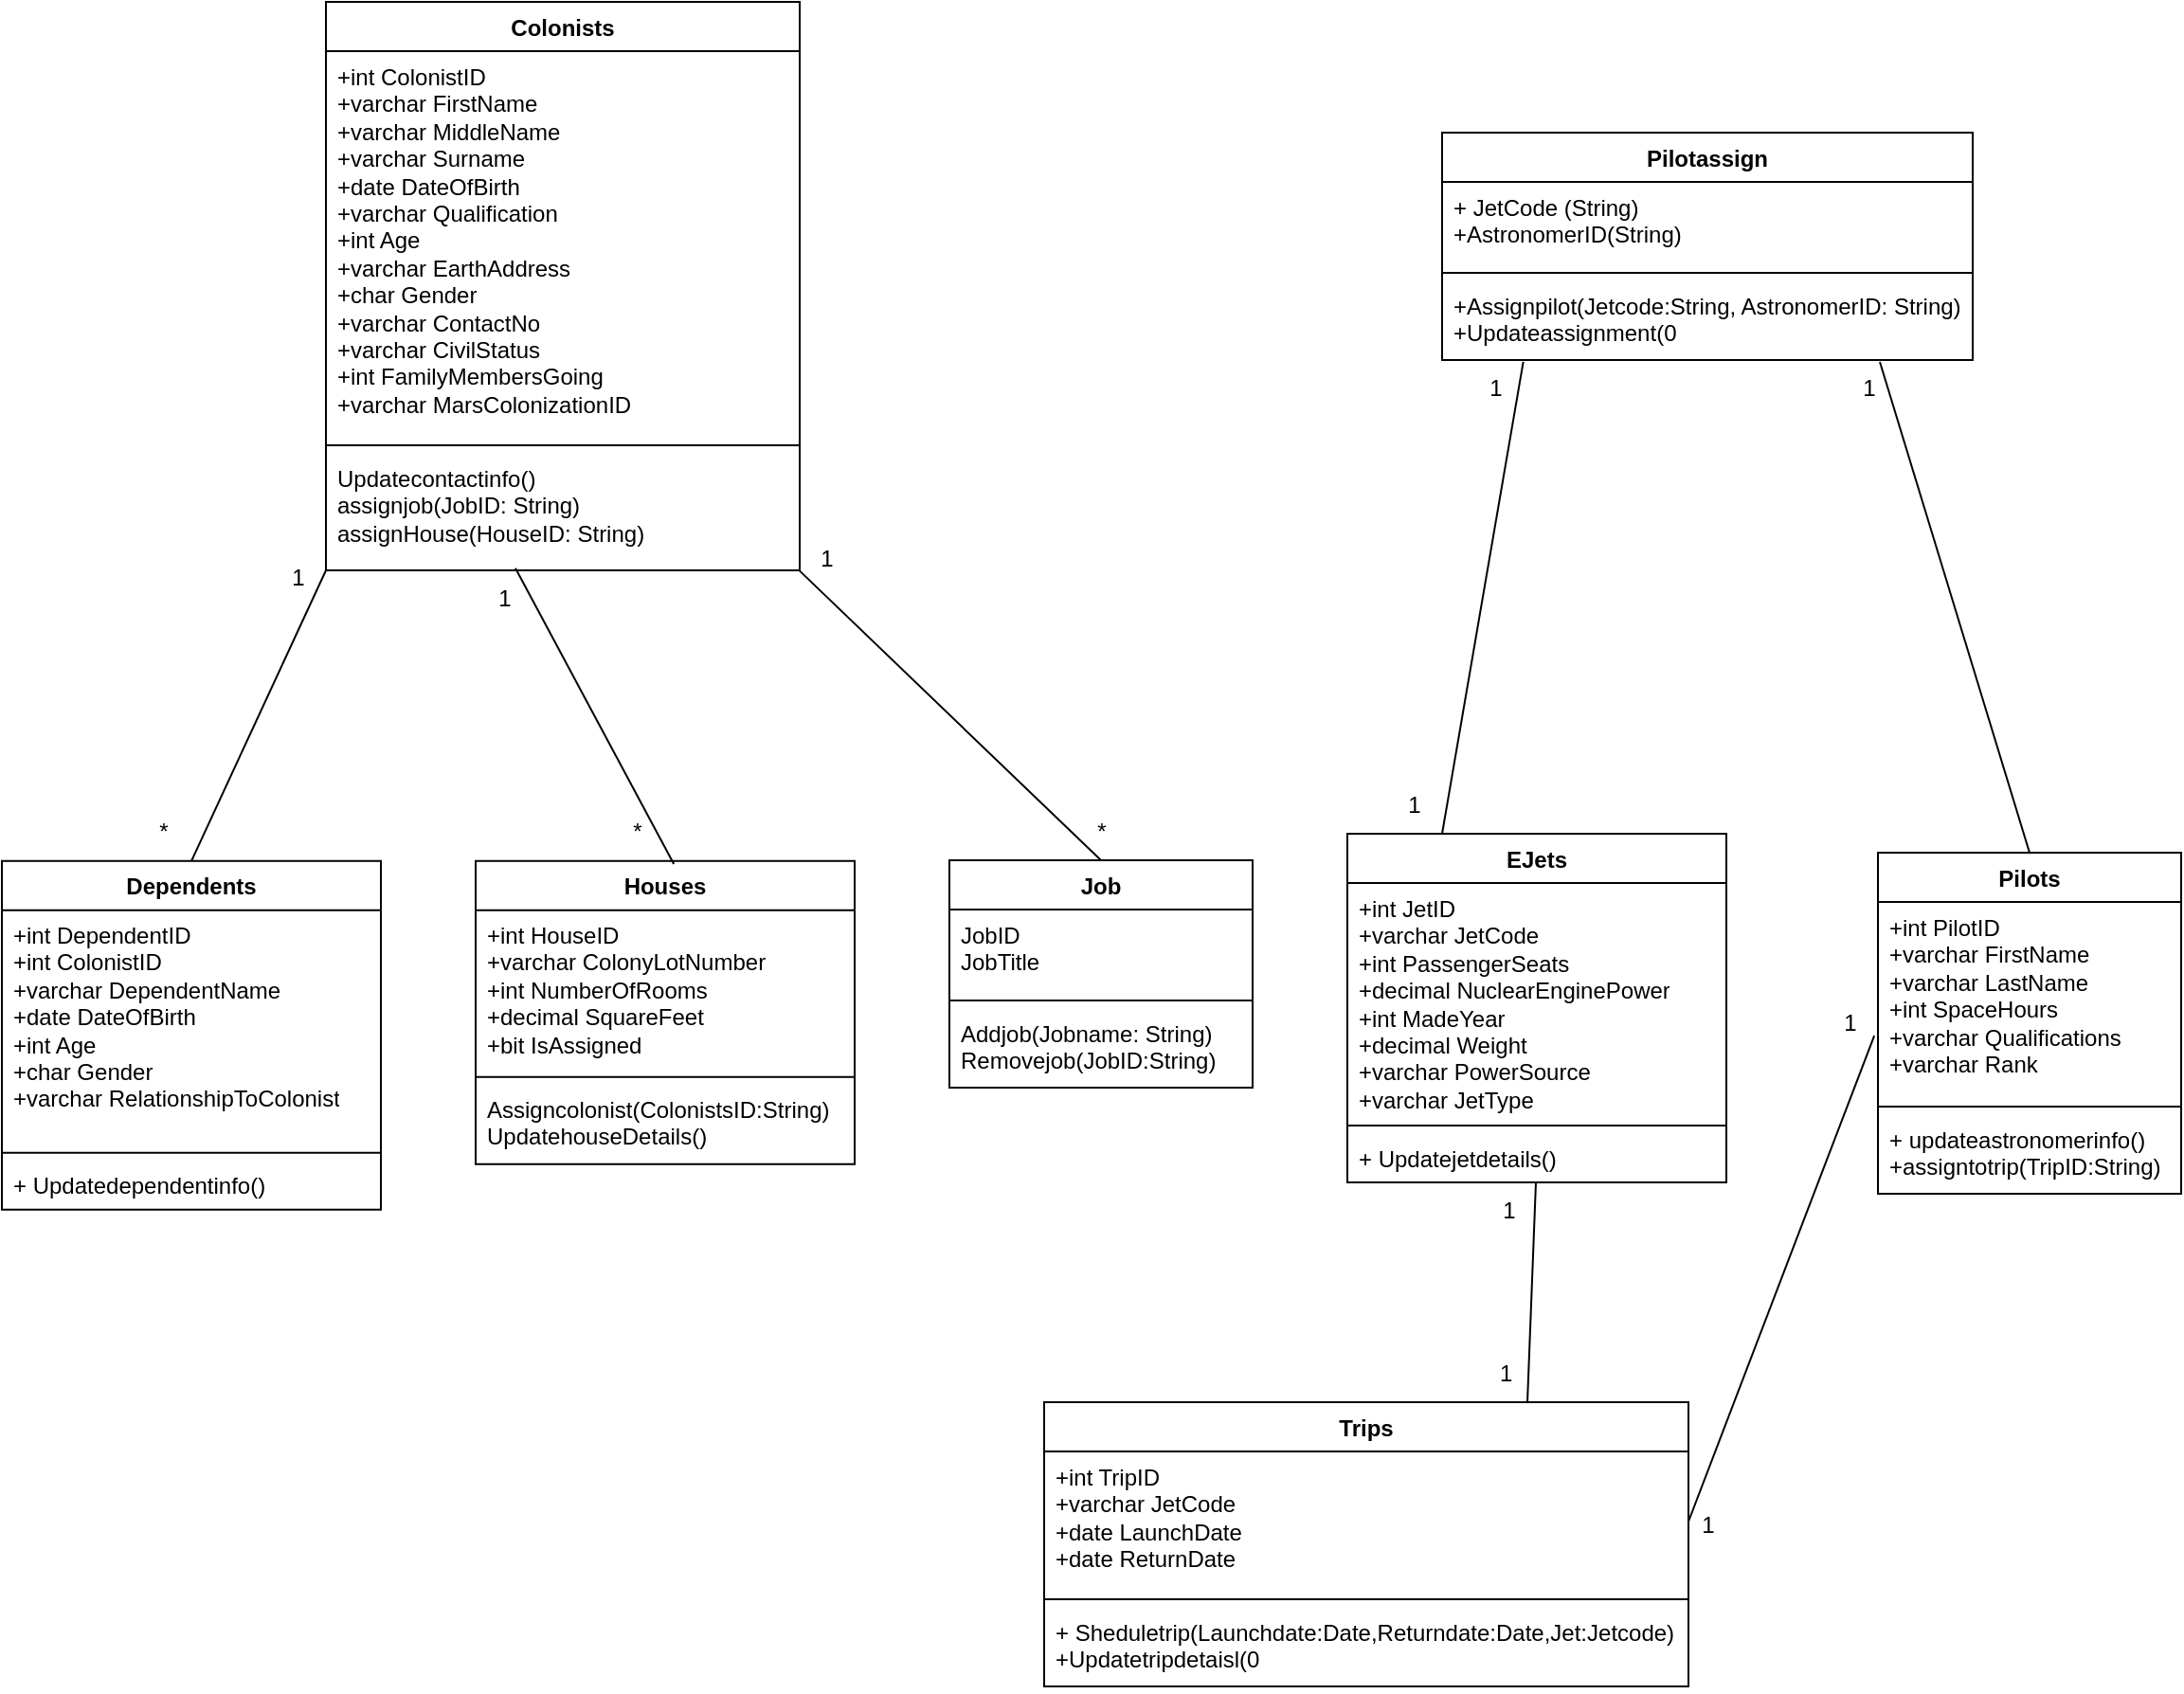 <mxfile version="24.5.1" type="device">
  <diagram id="C5RBs43oDa-KdzZeNtuy" name="Page-1">
    <mxGraphModel dx="367" dy="854" grid="1" gridSize="10" guides="1" tooltips="1" connect="1" arrows="1" fold="1" page="1" pageScale="1" pageWidth="827" pageHeight="1169" math="0" shadow="0">
      <root>
        <mxCell id="WIyWlLk6GJQsqaUBKTNV-0" />
        <mxCell id="WIyWlLk6GJQsqaUBKTNV-1" parent="WIyWlLk6GJQsqaUBKTNV-0" />
        <mxCell id="TljbshQHD7EZZYJfmjkF-4" value="&lt;span style=&quot;text-wrap: nowrap;&quot;&gt;Colonists&lt;/span&gt;" style="swimlane;fontStyle=1;align=center;verticalAlign=top;childLayout=stackLayout;horizontal=1;startSize=26;horizontalStack=0;resizeParent=1;resizeParentMax=0;resizeLast=0;collapsible=1;marginBottom=0;whiteSpace=wrap;html=1;" parent="WIyWlLk6GJQsqaUBKTNV-1" vertex="1">
          <mxGeometry x="1051" y="31" width="250" height="300" as="geometry" />
        </mxCell>
        <mxCell id="TljbshQHD7EZZYJfmjkF-5" value="&lt;span style=&quot;text-wrap: nowrap;&quot;&gt;+int ColonistID&amp;nbsp;&lt;/span&gt;&lt;div&gt;&lt;span style=&quot;text-wrap: nowrap;&quot;&gt;+varchar FirstName&amp;nbsp;&lt;/span&gt;&lt;span style=&quot;text-wrap: nowrap;&quot;&gt;&lt;br&gt;&lt;/span&gt;&lt;/div&gt;&lt;div&gt;&lt;span style=&quot;text-wrap: nowrap;&quot;&gt;+varchar MiddleName&lt;/span&gt;&lt;span style=&quot;text-wrap: nowrap;&quot;&gt;&lt;br&gt;&lt;/span&gt;&lt;/div&gt;&lt;div&gt;&lt;span style=&quot;text-wrap: nowrap;&quot;&gt;+varchar Surname&lt;/span&gt;&lt;span style=&quot;text-wrap: nowrap;&quot;&gt;&lt;br&gt;&lt;/span&gt;&lt;/div&gt;&lt;div&gt;&lt;span style=&quot;text-wrap: nowrap;&quot;&gt;+date DateOfBirth&lt;/span&gt;&lt;span style=&quot;text-wrap: nowrap;&quot;&gt;&lt;br&gt;&lt;/span&gt;&lt;/div&gt;&lt;div&gt;&lt;span style=&quot;text-wrap: nowrap;&quot;&gt;+varchar Qualification&lt;/span&gt;&lt;span style=&quot;text-wrap: nowrap;&quot;&gt;&lt;br&gt;&lt;/span&gt;&lt;/div&gt;&lt;div&gt;&lt;span style=&quot;text-wrap: nowrap;&quot;&gt;+int Age&lt;/span&gt;&lt;span style=&quot;text-wrap: nowrap;&quot;&gt;&lt;br&gt;&lt;/span&gt;&lt;/div&gt;&lt;div&gt;&lt;span style=&quot;text-wrap: nowrap;&quot;&gt;+varchar EarthAddress&lt;/span&gt;&lt;span style=&quot;text-wrap: nowrap;&quot;&gt;&lt;br&gt;&lt;/span&gt;&lt;/div&gt;&lt;div&gt;&lt;span style=&quot;text-wrap: nowrap;&quot;&gt;+char Gender&lt;/span&gt;&lt;span style=&quot;text-wrap: nowrap;&quot;&gt;&lt;br&gt;&lt;/span&gt;&lt;/div&gt;&lt;div&gt;&lt;span style=&quot;text-wrap: nowrap;&quot;&gt;+varchar ContactNo&lt;/span&gt;&lt;span style=&quot;text-wrap: nowrap;&quot;&gt;&lt;br&gt;&lt;/span&gt;&lt;/div&gt;&lt;div&gt;&lt;span style=&quot;text-wrap: nowrap;&quot;&gt;+varchar CivilStatus&lt;/span&gt;&lt;span style=&quot;text-wrap: nowrap;&quot;&gt;&lt;br&gt;&lt;/span&gt;&lt;/div&gt;&lt;div&gt;&lt;span style=&quot;text-wrap: nowrap;&quot;&gt;+int FamilyMembersGoing&lt;/span&gt;&lt;span style=&quot;text-wrap: nowrap;&quot;&gt;&lt;br&gt;&lt;/span&gt;&lt;/div&gt;&lt;div&gt;&lt;span style=&quot;text-wrap: nowrap;&quot;&gt;+varchar MarsColonizationID&lt;/span&gt;&lt;span style=&quot;text-wrap: nowrap;&quot;&gt;&lt;br&gt;&lt;/span&gt;&lt;/div&gt;" style="text;strokeColor=none;fillColor=none;align=left;verticalAlign=top;spacingLeft=4;spacingRight=4;overflow=hidden;rotatable=0;points=[[0,0.5],[1,0.5]];portConstraint=eastwest;whiteSpace=wrap;html=1;" parent="TljbshQHD7EZZYJfmjkF-4" vertex="1">
          <mxGeometry y="26" width="250" height="204" as="geometry" />
        </mxCell>
        <mxCell id="TljbshQHD7EZZYJfmjkF-6" value="" style="line;strokeWidth=1;fillColor=none;align=left;verticalAlign=middle;spacingTop=-1;spacingLeft=3;spacingRight=3;rotatable=0;labelPosition=right;points=[];portConstraint=eastwest;strokeColor=inherit;" parent="TljbshQHD7EZZYJfmjkF-4" vertex="1">
          <mxGeometry y="230" width="250" height="8" as="geometry" />
        </mxCell>
        <mxCell id="TljbshQHD7EZZYJfmjkF-7" value="Updatecontactinfo()&lt;div&gt;assignjob(JobID: String)&lt;/div&gt;&lt;div&gt;assignHouse(HouseID: String)&lt;/div&gt;" style="text;strokeColor=none;fillColor=none;align=left;verticalAlign=top;spacingLeft=4;spacingRight=4;overflow=hidden;rotatable=0;points=[[0,0.5],[1,0.5]];portConstraint=eastwest;whiteSpace=wrap;html=1;" parent="TljbshQHD7EZZYJfmjkF-4" vertex="1">
          <mxGeometry y="238" width="250" height="62" as="geometry" />
        </mxCell>
        <mxCell id="TljbshQHD7EZZYJfmjkF-22" value="&lt;span style=&quot;text-wrap: nowrap;&quot;&gt;Dependents&lt;/span&gt;" style="swimlane;fontStyle=1;align=center;verticalAlign=top;childLayout=stackLayout;horizontal=1;startSize=26;horizontalStack=0;resizeParent=1;resizeParentMax=0;resizeLast=0;collapsible=1;marginBottom=0;whiteSpace=wrap;html=1;" parent="WIyWlLk6GJQsqaUBKTNV-1" vertex="1">
          <mxGeometry x="880" y="484.43" width="200" height="184" as="geometry" />
        </mxCell>
        <mxCell id="TljbshQHD7EZZYJfmjkF-23" value="&lt;span style=&quot;text-wrap: nowrap;&quot;&gt;+int DependentID&lt;/span&gt;&lt;div&gt;&lt;span style=&quot;text-wrap: nowrap;&quot;&gt;+int ColonistID&lt;/span&gt;&lt;span style=&quot;text-wrap: nowrap;&quot;&gt;&lt;br&gt;&lt;/span&gt;&lt;/div&gt;&lt;div&gt;&lt;span style=&quot;text-wrap: nowrap;&quot;&gt;+varchar DependentName&lt;/span&gt;&lt;span style=&quot;text-wrap: nowrap;&quot;&gt;&lt;br&gt;&lt;/span&gt;&lt;/div&gt;&lt;div&gt;&lt;span style=&quot;text-wrap: nowrap;&quot;&gt;+date DateOfBirth&lt;/span&gt;&lt;span style=&quot;text-wrap: nowrap;&quot;&gt;&lt;br&gt;&lt;/span&gt;&lt;/div&gt;&lt;div&gt;&lt;span style=&quot;text-wrap: nowrap;&quot;&gt;+int Age&lt;/span&gt;&lt;span style=&quot;text-wrap: nowrap;&quot;&gt;&lt;br&gt;&lt;/span&gt;&lt;/div&gt;&lt;div&gt;&lt;span style=&quot;text-wrap: nowrap;&quot;&gt;+char Gender&lt;/span&gt;&lt;span style=&quot;text-wrap: nowrap;&quot;&gt;&lt;br&gt;&lt;/span&gt;&lt;/div&gt;&lt;div&gt;&lt;span style=&quot;text-wrap: nowrap;&quot;&gt;+varchar RelationshipToColonist&lt;/span&gt;&lt;span style=&quot;text-wrap: nowrap;&quot;&gt;&lt;br&gt;&lt;/span&gt;&lt;/div&gt;" style="text;strokeColor=none;fillColor=none;align=left;verticalAlign=top;spacingLeft=4;spacingRight=4;overflow=hidden;rotatable=0;points=[[0,0.5],[1,0.5]];portConstraint=eastwest;whiteSpace=wrap;html=1;" parent="TljbshQHD7EZZYJfmjkF-22" vertex="1">
          <mxGeometry y="26" width="200" height="124" as="geometry" />
        </mxCell>
        <mxCell id="TljbshQHD7EZZYJfmjkF-24" value="" style="line;strokeWidth=1;fillColor=none;align=left;verticalAlign=middle;spacingTop=-1;spacingLeft=3;spacingRight=3;rotatable=0;labelPosition=right;points=[];portConstraint=eastwest;strokeColor=inherit;" parent="TljbshQHD7EZZYJfmjkF-22" vertex="1">
          <mxGeometry y="150" width="200" height="8" as="geometry" />
        </mxCell>
        <mxCell id="TljbshQHD7EZZYJfmjkF-25" value="+ Updatedependentinfo()" style="text;strokeColor=none;fillColor=none;align=left;verticalAlign=top;spacingLeft=4;spacingRight=4;overflow=hidden;rotatable=0;points=[[0,0.5],[1,0.5]];portConstraint=eastwest;whiteSpace=wrap;html=1;" parent="TljbshQHD7EZZYJfmjkF-22" vertex="1">
          <mxGeometry y="158" width="200" height="26" as="geometry" />
        </mxCell>
        <mxCell id="TljbshQHD7EZZYJfmjkF-26" value="&lt;span style=&quot;text-wrap: nowrap;&quot;&gt;Houses&lt;/span&gt;" style="swimlane;fontStyle=1;align=center;verticalAlign=top;childLayout=stackLayout;horizontal=1;startSize=26;horizontalStack=0;resizeParent=1;resizeParentMax=0;resizeLast=0;collapsible=1;marginBottom=0;whiteSpace=wrap;html=1;" parent="WIyWlLk6GJQsqaUBKTNV-1" vertex="1">
          <mxGeometry x="1130" y="484.43" width="200" height="160" as="geometry" />
        </mxCell>
        <mxCell id="TljbshQHD7EZZYJfmjkF-27" value="&lt;span style=&quot;text-wrap: nowrap;&quot;&gt;+int HouseID&lt;/span&gt;&lt;div&gt;&lt;span style=&quot;text-wrap: nowrap;&quot;&gt;+varchar ColonyLotNumber&lt;/span&gt;&lt;span style=&quot;text-wrap: nowrap;&quot;&gt;&lt;br&gt;&lt;/span&gt;&lt;/div&gt;&lt;div&gt;&lt;span style=&quot;text-wrap: nowrap;&quot;&gt;+int NumberOfRooms&lt;/span&gt;&lt;span style=&quot;text-wrap: nowrap;&quot;&gt;&lt;br&gt;&lt;/span&gt;&lt;/div&gt;&lt;div&gt;&lt;span style=&quot;text-wrap: nowrap;&quot;&gt;+decimal SquareFeet&lt;/span&gt;&lt;span style=&quot;text-wrap: nowrap;&quot;&gt;&lt;br&gt;&lt;/span&gt;&lt;/div&gt;&lt;div&gt;&lt;span style=&quot;text-wrap: nowrap;&quot;&gt;+bit IsAssigned&lt;/span&gt;&lt;span style=&quot;text-wrap: nowrap;&quot;&gt;&lt;br&gt;&lt;/span&gt;&lt;/div&gt;" style="text;strokeColor=none;fillColor=none;align=left;verticalAlign=top;spacingLeft=4;spacingRight=4;overflow=hidden;rotatable=0;points=[[0,0.5],[1,0.5]];portConstraint=eastwest;whiteSpace=wrap;html=1;" parent="TljbshQHD7EZZYJfmjkF-26" vertex="1">
          <mxGeometry y="26" width="200" height="84" as="geometry" />
        </mxCell>
        <mxCell id="TljbshQHD7EZZYJfmjkF-28" value="" style="line;strokeWidth=1;fillColor=none;align=left;verticalAlign=middle;spacingTop=-1;spacingLeft=3;spacingRight=3;rotatable=0;labelPosition=right;points=[];portConstraint=eastwest;strokeColor=inherit;" parent="TljbshQHD7EZZYJfmjkF-26" vertex="1">
          <mxGeometry y="110" width="200" height="8" as="geometry" />
        </mxCell>
        <mxCell id="TljbshQHD7EZZYJfmjkF-29" value="Assigncolonist(ColonistsID:String)&lt;div&gt;UpdatehouseDetails()&lt;/div&gt;" style="text;strokeColor=none;fillColor=none;align=left;verticalAlign=top;spacingLeft=4;spacingRight=4;overflow=hidden;rotatable=0;points=[[0,0.5],[1,0.5]];portConstraint=eastwest;whiteSpace=wrap;html=1;" parent="TljbshQHD7EZZYJfmjkF-26" vertex="1">
          <mxGeometry y="118" width="200" height="42" as="geometry" />
        </mxCell>
        <mxCell id="TljbshQHD7EZZYJfmjkF-30" value="Job" style="swimlane;fontStyle=1;align=center;verticalAlign=top;childLayout=stackLayout;horizontal=1;startSize=26;horizontalStack=0;resizeParent=1;resizeParentMax=0;resizeLast=0;collapsible=1;marginBottom=0;whiteSpace=wrap;html=1;" parent="WIyWlLk6GJQsqaUBKTNV-1" vertex="1">
          <mxGeometry x="1380" y="484" width="160" height="120" as="geometry" />
        </mxCell>
        <mxCell id="TljbshQHD7EZZYJfmjkF-31" value="JobID&lt;div&gt;JobTitle&lt;/div&gt;" style="text;strokeColor=none;fillColor=none;align=left;verticalAlign=top;spacingLeft=4;spacingRight=4;overflow=hidden;rotatable=0;points=[[0,0.5],[1,0.5]];portConstraint=eastwest;whiteSpace=wrap;html=1;" parent="TljbshQHD7EZZYJfmjkF-30" vertex="1">
          <mxGeometry y="26" width="160" height="44" as="geometry" />
        </mxCell>
        <mxCell id="TljbshQHD7EZZYJfmjkF-32" value="" style="line;strokeWidth=1;fillColor=none;align=left;verticalAlign=middle;spacingTop=-1;spacingLeft=3;spacingRight=3;rotatable=0;labelPosition=right;points=[];portConstraint=eastwest;strokeColor=inherit;" parent="TljbshQHD7EZZYJfmjkF-30" vertex="1">
          <mxGeometry y="70" width="160" height="8" as="geometry" />
        </mxCell>
        <mxCell id="TljbshQHD7EZZYJfmjkF-33" value="Addjob(Jobname: String)&lt;div&gt;Removejob(JobID:String)&lt;/div&gt;" style="text;strokeColor=none;fillColor=none;align=left;verticalAlign=top;spacingLeft=4;spacingRight=4;overflow=hidden;rotatable=0;points=[[0,0.5],[1,0.5]];portConstraint=eastwest;whiteSpace=wrap;html=1;" parent="TljbshQHD7EZZYJfmjkF-30" vertex="1">
          <mxGeometry y="78" width="160" height="42" as="geometry" />
        </mxCell>
        <mxCell id="TljbshQHD7EZZYJfmjkF-34" value="Pilotassign" style="swimlane;fontStyle=1;align=center;verticalAlign=top;childLayout=stackLayout;horizontal=1;startSize=26;horizontalStack=0;resizeParent=1;resizeParentMax=0;resizeLast=0;collapsible=1;marginBottom=0;whiteSpace=wrap;html=1;" parent="WIyWlLk6GJQsqaUBKTNV-1" vertex="1">
          <mxGeometry x="1640" y="100" width="280" height="120" as="geometry" />
        </mxCell>
        <mxCell id="TljbshQHD7EZZYJfmjkF-35" value="+ JetCode (String)&lt;div&gt;+AstronomerID&lt;span style=&quot;background-color: initial;&quot;&gt;(String)&amp;nbsp;&lt;/span&gt;&lt;/div&gt;" style="text;strokeColor=none;fillColor=none;align=left;verticalAlign=top;spacingLeft=4;spacingRight=4;overflow=hidden;rotatable=0;points=[[0,0.5],[1,0.5]];portConstraint=eastwest;whiteSpace=wrap;html=1;" parent="TljbshQHD7EZZYJfmjkF-34" vertex="1">
          <mxGeometry y="26" width="280" height="44" as="geometry" />
        </mxCell>
        <mxCell id="TljbshQHD7EZZYJfmjkF-36" value="" style="line;strokeWidth=1;fillColor=none;align=left;verticalAlign=middle;spacingTop=-1;spacingLeft=3;spacingRight=3;rotatable=0;labelPosition=right;points=[];portConstraint=eastwest;strokeColor=inherit;" parent="TljbshQHD7EZZYJfmjkF-34" vertex="1">
          <mxGeometry y="70" width="280" height="8" as="geometry" />
        </mxCell>
        <mxCell id="TljbshQHD7EZZYJfmjkF-37" value="+Assignpilot(Jetcode:String, AstronomerID: String)&lt;div&gt;+Updateassignment(0&lt;/div&gt;" style="text;strokeColor=none;fillColor=none;align=left;verticalAlign=top;spacingLeft=4;spacingRight=4;overflow=hidden;rotatable=0;points=[[0,0.5],[1,0.5]];portConstraint=eastwest;whiteSpace=wrap;html=1;" parent="TljbshQHD7EZZYJfmjkF-34" vertex="1">
          <mxGeometry y="78" width="280" height="42" as="geometry" />
        </mxCell>
        <mxCell id="TljbshQHD7EZZYJfmjkF-38" value="&lt;span style=&quot;text-wrap: nowrap;&quot;&gt;EJets&lt;/span&gt;" style="swimlane;fontStyle=1;align=center;verticalAlign=top;childLayout=stackLayout;horizontal=1;startSize=26;horizontalStack=0;resizeParent=1;resizeParentMax=0;resizeLast=0;collapsible=1;marginBottom=0;whiteSpace=wrap;html=1;" parent="WIyWlLk6GJQsqaUBKTNV-1" vertex="1">
          <mxGeometry x="1590" y="470" width="200" height="184" as="geometry" />
        </mxCell>
        <mxCell id="TljbshQHD7EZZYJfmjkF-39" value="&lt;span style=&quot;text-wrap: nowrap;&quot;&gt;+int JetID&lt;/span&gt;&lt;div&gt;&lt;span style=&quot;text-wrap: nowrap;&quot;&gt;+varchar JetCode&lt;/span&gt;&lt;span style=&quot;text-wrap: nowrap;&quot;&gt;&lt;br&gt;&lt;/span&gt;&lt;/div&gt;&lt;div&gt;&lt;span style=&quot;text-wrap: nowrap;&quot;&gt;+int PassengerSeats&lt;/span&gt;&lt;span style=&quot;text-wrap: nowrap;&quot;&gt;&lt;br&gt;&lt;/span&gt;&lt;/div&gt;&lt;div&gt;&lt;span style=&quot;text-wrap: nowrap;&quot;&gt;+decimal NuclearEnginePower&lt;/span&gt;&lt;span style=&quot;text-wrap: nowrap;&quot;&gt;&lt;br&gt;&lt;/span&gt;&lt;/div&gt;&lt;div&gt;&lt;span style=&quot;text-wrap: nowrap;&quot;&gt;+int MadeYear&lt;/span&gt;&lt;span style=&quot;text-wrap: nowrap;&quot;&gt;&lt;br&gt;&lt;/span&gt;&lt;/div&gt;&lt;div&gt;&lt;span style=&quot;text-wrap: nowrap;&quot;&gt;+decimal Weight&lt;/span&gt;&lt;span style=&quot;text-wrap: nowrap;&quot;&gt;&lt;br&gt;&lt;/span&gt;&lt;/div&gt;&lt;div&gt;&lt;span style=&quot;text-wrap: nowrap;&quot;&gt;+varchar PowerSource&lt;/span&gt;&lt;span style=&quot;text-wrap: nowrap;&quot;&gt;&lt;br&gt;&lt;/span&gt;&lt;/div&gt;&lt;div&gt;&lt;span style=&quot;text-wrap: nowrap;&quot;&gt;+varchar JetType&lt;/span&gt;&lt;span style=&quot;text-wrap: nowrap;&quot;&gt;&lt;br&gt;&lt;/span&gt;&lt;/div&gt;" style="text;strokeColor=none;fillColor=none;align=left;verticalAlign=top;spacingLeft=4;spacingRight=4;overflow=hidden;rotatable=0;points=[[0,0.5],[1,0.5]];portConstraint=eastwest;whiteSpace=wrap;html=1;" parent="TljbshQHD7EZZYJfmjkF-38" vertex="1">
          <mxGeometry y="26" width="200" height="124" as="geometry" />
        </mxCell>
        <mxCell id="TljbshQHD7EZZYJfmjkF-40" value="" style="line;strokeWidth=1;fillColor=none;align=left;verticalAlign=middle;spacingTop=-1;spacingLeft=3;spacingRight=3;rotatable=0;labelPosition=right;points=[];portConstraint=eastwest;strokeColor=inherit;" parent="TljbshQHD7EZZYJfmjkF-38" vertex="1">
          <mxGeometry y="150" width="200" height="8" as="geometry" />
        </mxCell>
        <mxCell id="TljbshQHD7EZZYJfmjkF-41" value="+ Updatejetdetails()" style="text;strokeColor=none;fillColor=none;align=left;verticalAlign=top;spacingLeft=4;spacingRight=4;overflow=hidden;rotatable=0;points=[[0,0.5],[1,0.5]];portConstraint=eastwest;whiteSpace=wrap;html=1;" parent="TljbshQHD7EZZYJfmjkF-38" vertex="1">
          <mxGeometry y="158" width="200" height="26" as="geometry" />
        </mxCell>
        <mxCell id="TljbshQHD7EZZYJfmjkF-43" value="&lt;span style=&quot;text-wrap: nowrap;&quot;&gt;Pilots&lt;/span&gt;" style="swimlane;fontStyle=1;align=center;verticalAlign=top;childLayout=stackLayout;horizontal=1;startSize=26;horizontalStack=0;resizeParent=1;resizeParentMax=0;resizeLast=0;collapsible=1;marginBottom=0;whiteSpace=wrap;html=1;" parent="WIyWlLk6GJQsqaUBKTNV-1" vertex="1">
          <mxGeometry x="1870" y="480" width="160" height="180" as="geometry" />
        </mxCell>
        <mxCell id="TljbshQHD7EZZYJfmjkF-44" value="&lt;span style=&quot;text-wrap: nowrap;&quot;&gt;+int PilotID&lt;/span&gt;&lt;div&gt;&lt;span style=&quot;text-wrap: nowrap;&quot;&gt;+varchar FirstName&lt;/span&gt;&lt;br&gt;&lt;/div&gt;&lt;div&gt;&lt;span style=&quot;text-wrap: nowrap;&quot;&gt;+varchar LastName&lt;/span&gt;&lt;span style=&quot;text-wrap: nowrap;&quot;&gt;&lt;br&gt;&lt;/span&gt;&lt;/div&gt;&lt;div&gt;&lt;span style=&quot;text-wrap: nowrap;&quot;&gt;+int SpaceHours&lt;/span&gt;&lt;span style=&quot;text-wrap: nowrap;&quot;&gt;&lt;br&gt;&lt;/span&gt;&lt;/div&gt;&lt;div&gt;&lt;span style=&quot;text-wrap: nowrap;&quot;&gt;+varchar Qualifications&lt;/span&gt;&lt;span style=&quot;text-wrap: nowrap;&quot;&gt;&lt;br&gt;&lt;/span&gt;&lt;/div&gt;&lt;div&gt;&lt;span style=&quot;text-wrap: nowrap;&quot;&gt;+varchar Rank&lt;/span&gt;&lt;span style=&quot;text-wrap: nowrap;&quot;&gt;&lt;br&gt;&lt;/span&gt;&lt;/div&gt;" style="text;strokeColor=none;fillColor=none;align=left;verticalAlign=top;spacingLeft=4;spacingRight=4;overflow=hidden;rotatable=0;points=[[0,0.5],[1,0.5]];portConstraint=eastwest;whiteSpace=wrap;html=1;" parent="TljbshQHD7EZZYJfmjkF-43" vertex="1">
          <mxGeometry y="26" width="160" height="104" as="geometry" />
        </mxCell>
        <mxCell id="TljbshQHD7EZZYJfmjkF-45" value="" style="line;strokeWidth=1;fillColor=none;align=left;verticalAlign=middle;spacingTop=-1;spacingLeft=3;spacingRight=3;rotatable=0;labelPosition=right;points=[];portConstraint=eastwest;strokeColor=inherit;" parent="TljbshQHD7EZZYJfmjkF-43" vertex="1">
          <mxGeometry y="130" width="160" height="8" as="geometry" />
        </mxCell>
        <mxCell id="TljbshQHD7EZZYJfmjkF-46" value="+ updateastronomerinfo()&lt;div&gt;+assigntotrip(TripID:String)&lt;/div&gt;" style="text;strokeColor=none;fillColor=none;align=left;verticalAlign=top;spacingLeft=4;spacingRight=4;overflow=hidden;rotatable=0;points=[[0,0.5],[1,0.5]];portConstraint=eastwest;whiteSpace=wrap;html=1;" parent="TljbshQHD7EZZYJfmjkF-43" vertex="1">
          <mxGeometry y="138" width="160" height="42" as="geometry" />
        </mxCell>
        <mxCell id="TljbshQHD7EZZYJfmjkF-47" value="&lt;span style=&quot;text-wrap: nowrap;&quot;&gt;Trips&lt;/span&gt;" style="swimlane;fontStyle=1;align=center;verticalAlign=top;childLayout=stackLayout;horizontal=1;startSize=26;horizontalStack=0;resizeParent=1;resizeParentMax=0;resizeLast=0;collapsible=1;marginBottom=0;whiteSpace=wrap;html=1;" parent="WIyWlLk6GJQsqaUBKTNV-1" vertex="1">
          <mxGeometry x="1430" y="770" width="340" height="150" as="geometry" />
        </mxCell>
        <mxCell id="TljbshQHD7EZZYJfmjkF-48" value="&lt;span style=&quot;text-wrap: nowrap;&quot;&gt;+int TripID&lt;/span&gt;&lt;div&gt;&lt;span style=&quot;text-wrap: nowrap;&quot;&gt;+varchar JetCode&lt;/span&gt;&lt;span style=&quot;text-wrap: nowrap;&quot;&gt;&lt;br&gt;&lt;/span&gt;&lt;/div&gt;&lt;div&gt;&lt;span style=&quot;text-wrap: nowrap;&quot;&gt;+date LaunchDate&lt;/span&gt;&lt;span style=&quot;text-wrap: nowrap;&quot;&gt;&lt;br&gt;&lt;/span&gt;&lt;/div&gt;&lt;div&gt;&lt;span style=&quot;text-wrap: nowrap;&quot;&gt;+date ReturnDate&lt;/span&gt;&lt;span style=&quot;text-wrap: nowrap;&quot;&gt;&lt;br&gt;&lt;/span&gt;&lt;/div&gt;" style="text;strokeColor=none;fillColor=none;align=left;verticalAlign=top;spacingLeft=4;spacingRight=4;overflow=hidden;rotatable=0;points=[[0,0.5],[1,0.5]];portConstraint=eastwest;whiteSpace=wrap;html=1;" parent="TljbshQHD7EZZYJfmjkF-47" vertex="1">
          <mxGeometry y="26" width="340" height="74" as="geometry" />
        </mxCell>
        <mxCell id="TljbshQHD7EZZYJfmjkF-49" value="" style="line;strokeWidth=1;fillColor=none;align=left;verticalAlign=middle;spacingTop=-1;spacingLeft=3;spacingRight=3;rotatable=0;labelPosition=right;points=[];portConstraint=eastwest;strokeColor=inherit;" parent="TljbshQHD7EZZYJfmjkF-47" vertex="1">
          <mxGeometry y="100" width="340" height="8" as="geometry" />
        </mxCell>
        <mxCell id="TljbshQHD7EZZYJfmjkF-50" value="+ Sheduletrip(Launchdate:Date,Returndate:Date,Jet:Jetcode)&lt;div&gt;+Updatetripdetaisl(0&lt;/div&gt;" style="text;strokeColor=none;fillColor=none;align=left;verticalAlign=top;spacingLeft=4;spacingRight=4;overflow=hidden;rotatable=0;points=[[0,0.5],[1,0.5]];portConstraint=eastwest;whiteSpace=wrap;html=1;" parent="TljbshQHD7EZZYJfmjkF-47" vertex="1">
          <mxGeometry y="108" width="340" height="42" as="geometry" />
        </mxCell>
        <mxCell id="TljbshQHD7EZZYJfmjkF-53" value="" style="endArrow=none;html=1;rounded=0;entryX=0;entryY=1;entryDx=0;entryDy=0;exitX=0.5;exitY=0;exitDx=0;exitDy=0;" parent="WIyWlLk6GJQsqaUBKTNV-1" source="TljbshQHD7EZZYJfmjkF-22" target="TljbshQHD7EZZYJfmjkF-4" edge="1">
          <mxGeometry width="50" height="50" relative="1" as="geometry">
            <mxPoint x="950" y="430" as="sourcePoint" />
            <mxPoint x="1000" y="380" as="targetPoint" />
          </mxGeometry>
        </mxCell>
        <mxCell id="TljbshQHD7EZZYJfmjkF-55" value="" style="endArrow=none;html=1;rounded=0;entryX=0.998;entryY=0.997;entryDx=0;entryDy=0;entryPerimeter=0;exitX=0.5;exitY=0;exitDx=0;exitDy=0;" parent="WIyWlLk6GJQsqaUBKTNV-1" source="TljbshQHD7EZZYJfmjkF-30" target="TljbshQHD7EZZYJfmjkF-7" edge="1">
          <mxGeometry width="50" height="50" relative="1" as="geometry">
            <mxPoint x="1370" y="480" as="sourcePoint" />
            <mxPoint x="1186" y="341" as="targetPoint" />
          </mxGeometry>
        </mxCell>
        <mxCell id="TljbshQHD7EZZYJfmjkF-56" value="*" style="text;html=1;align=center;verticalAlign=middle;resizable=0;points=[];autosize=1;strokeColor=none;fillColor=none;" parent="WIyWlLk6GJQsqaUBKTNV-1" vertex="1">
          <mxGeometry x="950" y="454" width="30" height="30" as="geometry" />
        </mxCell>
        <mxCell id="TljbshQHD7EZZYJfmjkF-57" value="1" style="text;html=1;align=center;verticalAlign=middle;resizable=0;points=[];autosize=1;strokeColor=none;fillColor=none;" parent="WIyWlLk6GJQsqaUBKTNV-1" vertex="1">
          <mxGeometry x="1021" y="320" width="30" height="30" as="geometry" />
        </mxCell>
        <mxCell id="TljbshQHD7EZZYJfmjkF-58" value="" style="endArrow=none;html=1;rounded=0;exitX=0.523;exitY=0.01;exitDx=0;exitDy=0;exitPerimeter=0;entryX=0.4;entryY=0.982;entryDx=0;entryDy=0;entryPerimeter=0;" parent="WIyWlLk6GJQsqaUBKTNV-1" edge="1" target="TljbshQHD7EZZYJfmjkF-7" source="TljbshQHD7EZZYJfmjkF-26">
          <mxGeometry width="50" height="50" relative="1" as="geometry">
            <mxPoint x="1164" y="484.43" as="sourcePoint" />
            <mxPoint x="1150" y="350" as="targetPoint" />
          </mxGeometry>
        </mxCell>
        <mxCell id="TljbshQHD7EZZYJfmjkF-59" value="1" style="text;html=1;align=center;verticalAlign=middle;resizable=0;points=[];autosize=1;strokeColor=none;fillColor=none;" parent="WIyWlLk6GJQsqaUBKTNV-1" vertex="1">
          <mxGeometry x="1130" y="331" width="30" height="30" as="geometry" />
        </mxCell>
        <mxCell id="TljbshQHD7EZZYJfmjkF-60" value="*" style="text;html=1;align=center;verticalAlign=middle;resizable=0;points=[];autosize=1;strokeColor=none;fillColor=none;" parent="WIyWlLk6GJQsqaUBKTNV-1" vertex="1">
          <mxGeometry x="1200" y="454.43" width="30" height="30" as="geometry" />
        </mxCell>
        <mxCell id="TljbshQHD7EZZYJfmjkF-63" value="1" style="text;html=1;align=center;verticalAlign=middle;resizable=0;points=[];autosize=1;strokeColor=none;fillColor=none;" parent="WIyWlLk6GJQsqaUBKTNV-1" vertex="1">
          <mxGeometry x="1300" y="310" width="30" height="30" as="geometry" />
        </mxCell>
        <mxCell id="TljbshQHD7EZZYJfmjkF-64" value="*" style="text;html=1;align=center;verticalAlign=middle;resizable=0;points=[];autosize=1;strokeColor=none;fillColor=none;" parent="WIyWlLk6GJQsqaUBKTNV-1" vertex="1">
          <mxGeometry x="1445" y="454" width="30" height="30" as="geometry" />
        </mxCell>
        <mxCell id="TljbshQHD7EZZYJfmjkF-65" value="" style="endArrow=none;html=1;rounded=0;entryX=0.153;entryY=1.023;entryDx=0;entryDy=0;entryPerimeter=0;exitX=0.25;exitY=0;exitDx=0;exitDy=0;" parent="WIyWlLk6GJQsqaUBKTNV-1" source="TljbshQHD7EZZYJfmjkF-38" target="TljbshQHD7EZZYJfmjkF-37" edge="1">
          <mxGeometry width="50" height="50" relative="1" as="geometry">
            <mxPoint x="1530" y="410" as="sourcePoint" />
            <mxPoint x="1580" y="360" as="targetPoint" />
          </mxGeometry>
        </mxCell>
        <mxCell id="TljbshQHD7EZZYJfmjkF-66" value="1" style="text;html=1;align=center;verticalAlign=middle;resizable=0;points=[];autosize=1;strokeColor=none;fillColor=none;" parent="WIyWlLk6GJQsqaUBKTNV-1" vertex="1">
          <mxGeometry x="1653" y="220" width="30" height="30" as="geometry" />
        </mxCell>
        <mxCell id="TljbshQHD7EZZYJfmjkF-67" value="1" style="text;html=1;align=center;verticalAlign=middle;resizable=0;points=[];autosize=1;strokeColor=none;fillColor=none;" parent="WIyWlLk6GJQsqaUBKTNV-1" vertex="1">
          <mxGeometry x="1610" y="440" width="30" height="30" as="geometry" />
        </mxCell>
        <mxCell id="TljbshQHD7EZZYJfmjkF-68" value="" style="endArrow=none;html=1;rounded=0;exitX=0.75;exitY=0;exitDx=0;exitDy=0;" parent="WIyWlLk6GJQsqaUBKTNV-1" source="TljbshQHD7EZZYJfmjkF-47" target="TljbshQHD7EZZYJfmjkF-41" edge="1">
          <mxGeometry width="50" height="50" relative="1" as="geometry">
            <mxPoint x="1570" y="760" as="sourcePoint" />
            <mxPoint x="1620" y="710" as="targetPoint" />
          </mxGeometry>
        </mxCell>
        <mxCell id="TljbshQHD7EZZYJfmjkF-69" value="1" style="text;html=1;align=center;verticalAlign=middle;resizable=0;points=[];autosize=1;strokeColor=none;fillColor=none;" parent="WIyWlLk6GJQsqaUBKTNV-1" vertex="1">
          <mxGeometry x="1660" y="654.43" width="30" height="30" as="geometry" />
        </mxCell>
        <mxCell id="TljbshQHD7EZZYJfmjkF-70" value="1&amp;nbsp;" style="text;html=1;align=center;verticalAlign=middle;resizable=0;points=[];autosize=1;strokeColor=none;fillColor=none;" parent="WIyWlLk6GJQsqaUBKTNV-1" vertex="1">
          <mxGeometry x="1660" y="740" width="30" height="30" as="geometry" />
        </mxCell>
        <mxCell id="TljbshQHD7EZZYJfmjkF-71" value="" style="endArrow=none;html=1;rounded=0;entryX=-0.012;entryY=0.678;entryDx=0;entryDy=0;entryPerimeter=0;exitX=1;exitY=0.5;exitDx=0;exitDy=0;" parent="WIyWlLk6GJQsqaUBKTNV-1" source="TljbshQHD7EZZYJfmjkF-48" target="TljbshQHD7EZZYJfmjkF-44" edge="1">
          <mxGeometry width="50" height="50" relative="1" as="geometry">
            <mxPoint x="1750" y="810" as="sourcePoint" />
            <mxPoint x="1800" y="760" as="targetPoint" />
          </mxGeometry>
        </mxCell>
        <mxCell id="TljbshQHD7EZZYJfmjkF-72" value="1" style="text;html=1;align=center;verticalAlign=middle;resizable=0;points=[];autosize=1;strokeColor=none;fillColor=none;" parent="WIyWlLk6GJQsqaUBKTNV-1" vertex="1">
          <mxGeometry x="1765" y="820" width="30" height="30" as="geometry" />
        </mxCell>
        <mxCell id="TljbshQHD7EZZYJfmjkF-74" value="" style="endArrow=none;html=1;rounded=0;entryX=0.825;entryY=1.024;entryDx=0;entryDy=0;entryPerimeter=0;exitX=0.5;exitY=0;exitDx=0;exitDy=0;" parent="WIyWlLk6GJQsqaUBKTNV-1" source="TljbshQHD7EZZYJfmjkF-43" target="TljbshQHD7EZZYJfmjkF-37" edge="1">
          <mxGeometry width="50" height="50" relative="1" as="geometry">
            <mxPoint x="1940" y="430" as="sourcePoint" />
            <mxPoint x="1990" y="380" as="targetPoint" />
          </mxGeometry>
        </mxCell>
        <mxCell id="TljbshQHD7EZZYJfmjkF-75" value="1" style="text;html=1;align=center;verticalAlign=middle;resizable=0;points=[];autosize=1;strokeColor=none;fillColor=none;" parent="WIyWlLk6GJQsqaUBKTNV-1" vertex="1">
          <mxGeometry x="1850" y="220" width="30" height="30" as="geometry" />
        </mxCell>
        <mxCell id="TljbshQHD7EZZYJfmjkF-76" value="1" style="text;html=1;align=center;verticalAlign=middle;resizable=0;points=[];autosize=1;strokeColor=none;fillColor=none;" parent="WIyWlLk6GJQsqaUBKTNV-1" vertex="1">
          <mxGeometry x="1840" y="555" width="30" height="30" as="geometry" />
        </mxCell>
      </root>
    </mxGraphModel>
  </diagram>
</mxfile>
